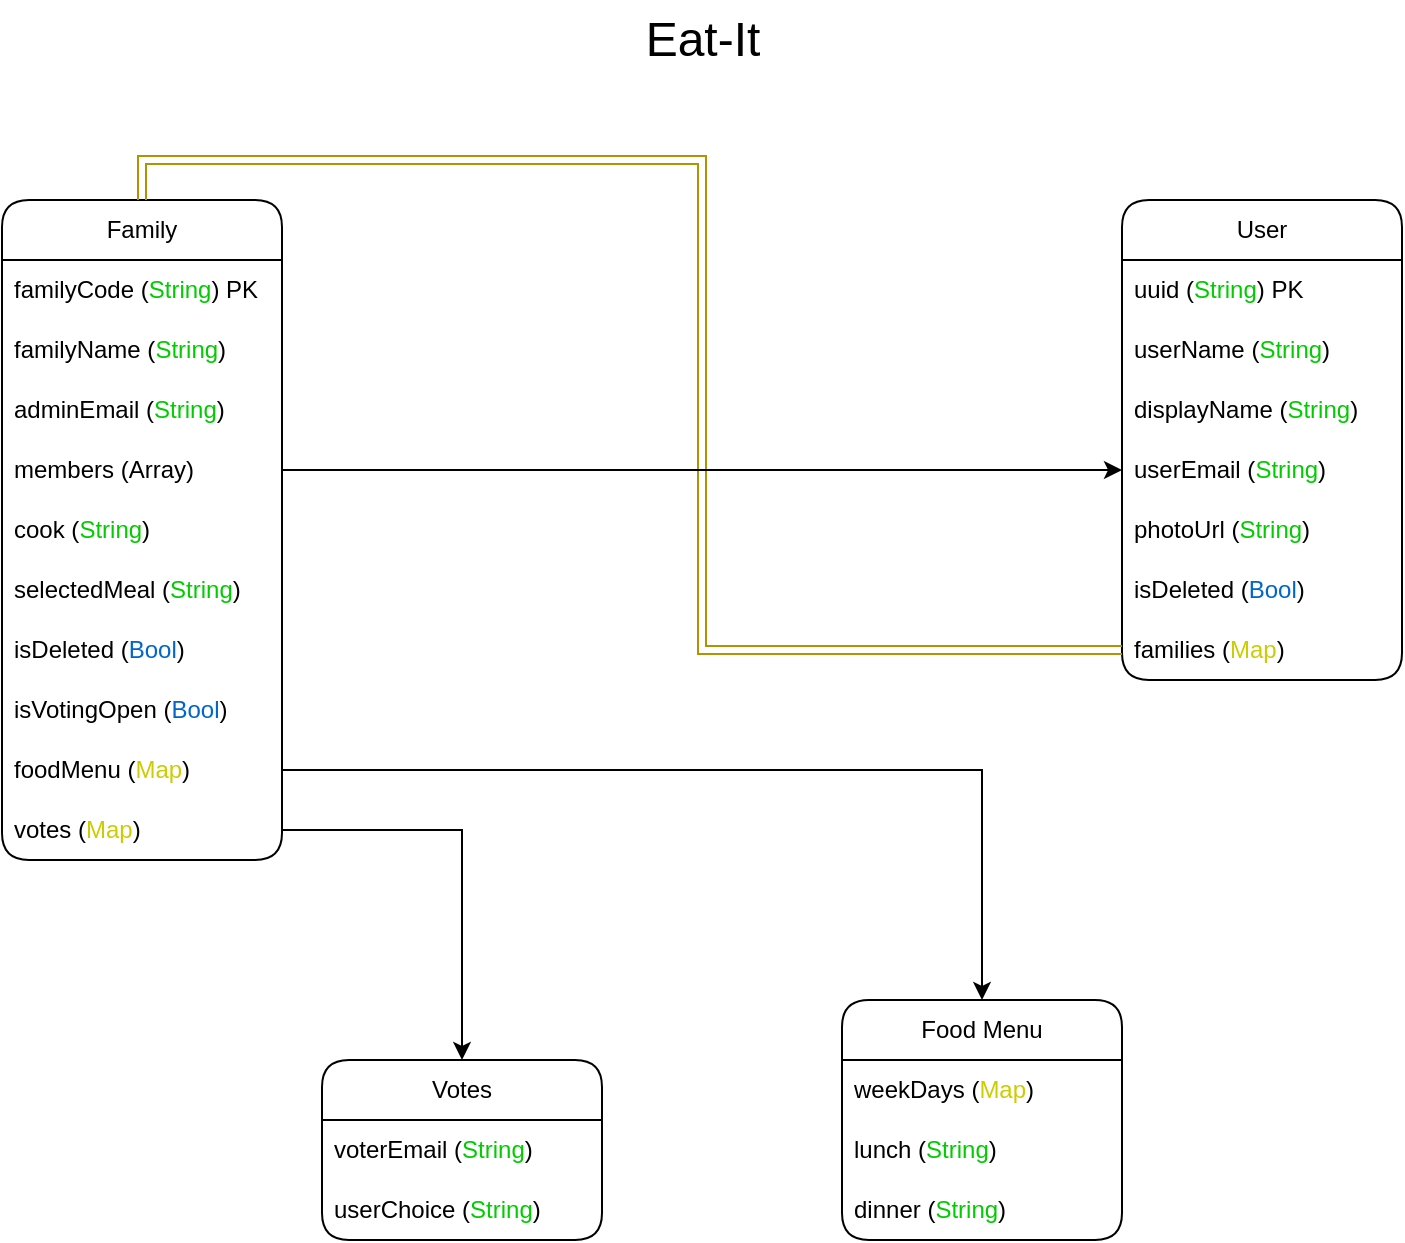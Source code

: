 <mxfile version="27.0.4">
  <diagram name="Page-1" id="nisfJ_IRKRcmMYR0opHX">
    <mxGraphModel dx="852" dy="542" grid="1" gridSize="10" guides="1" tooltips="1" connect="1" arrows="1" fold="1" page="1" pageScale="1" pageWidth="827" pageHeight="1169" math="0" shadow="0">
      <root>
        <mxCell id="0" />
        <mxCell id="1" parent="0" />
        <mxCell id="eIXQAmytU_GyOYRYdAGd-5" value="Family" style="swimlane;fontStyle=0;childLayout=stackLayout;horizontal=1;startSize=30;horizontalStack=0;resizeParent=1;resizeParentMax=0;resizeLast=0;collapsible=1;marginBottom=0;whiteSpace=wrap;html=1;rounded=1;" vertex="1" parent="1">
          <mxGeometry x="90" y="110" width="140" height="330" as="geometry" />
        </mxCell>
        <mxCell id="eIXQAmytU_GyOYRYdAGd-8" value="familyCode&amp;nbsp;(&lt;span style=&quot;caret-color: rgb(0, 204, 0); color: rgb(0, 204, 0);&quot;&gt;String&lt;/span&gt;) PK" style="text;strokeColor=none;fillColor=none;align=left;verticalAlign=middle;spacingLeft=4;spacingRight=4;overflow=hidden;points=[[0,0.5],[1,0.5]];portConstraint=eastwest;rotatable=0;whiteSpace=wrap;html=1;" vertex="1" parent="eIXQAmytU_GyOYRYdAGd-5">
          <mxGeometry y="30" width="140" height="30" as="geometry" />
        </mxCell>
        <mxCell id="eIXQAmytU_GyOYRYdAGd-6" value="familyName (&lt;span style=&quot;color: rgb(0, 204, 0);&quot;&gt;String&lt;/span&gt;)" style="text;strokeColor=none;fillColor=none;align=left;verticalAlign=middle;spacingLeft=4;spacingRight=4;overflow=hidden;points=[[0,0.5],[1,0.5]];portConstraint=eastwest;rotatable=0;whiteSpace=wrap;html=1;" vertex="1" parent="eIXQAmytU_GyOYRYdAGd-5">
          <mxGeometry y="60" width="140" height="30" as="geometry" />
        </mxCell>
        <mxCell id="eIXQAmytU_GyOYRYdAGd-7" value="adminEmail&amp;nbsp;(&lt;span style=&quot;caret-color: rgb(0, 204, 0); color: rgb(0, 204, 0);&quot;&gt;String&lt;/span&gt;)" style="text;strokeColor=none;fillColor=none;align=left;verticalAlign=middle;spacingLeft=4;spacingRight=4;overflow=hidden;points=[[0,0.5],[1,0.5]];portConstraint=eastwest;rotatable=0;whiteSpace=wrap;html=1;" vertex="1" parent="eIXQAmytU_GyOYRYdAGd-5">
          <mxGeometry y="90" width="140" height="30" as="geometry" />
        </mxCell>
        <mxCell id="eIXQAmytU_GyOYRYdAGd-9" value="members (Array)" style="text;strokeColor=none;fillColor=none;align=left;verticalAlign=middle;spacingLeft=4;spacingRight=4;overflow=hidden;points=[[0,0.5],[1,0.5]];portConstraint=eastwest;rotatable=0;whiteSpace=wrap;html=1;" vertex="1" parent="eIXQAmytU_GyOYRYdAGd-5">
          <mxGeometry y="120" width="140" height="30" as="geometry" />
        </mxCell>
        <mxCell id="eIXQAmytU_GyOYRYdAGd-10" value="cook&amp;nbsp;(&lt;span style=&quot;caret-color: rgb(0, 204, 0); color: rgb(0, 204, 0);&quot;&gt;String&lt;/span&gt;)" style="text;strokeColor=none;fillColor=none;align=left;verticalAlign=middle;spacingLeft=4;spacingRight=4;overflow=hidden;points=[[0,0.5],[1,0.5]];portConstraint=eastwest;rotatable=0;whiteSpace=wrap;html=1;" vertex="1" parent="eIXQAmytU_GyOYRYdAGd-5">
          <mxGeometry y="150" width="140" height="30" as="geometry" />
        </mxCell>
        <mxCell id="eIXQAmytU_GyOYRYdAGd-12" value="selectedMeal (&lt;span style=&quot;caret-color: rgb(0, 204, 0); color: rgb(0, 204, 0);&quot;&gt;String&lt;/span&gt;)" style="text;strokeColor=none;fillColor=none;align=left;verticalAlign=middle;spacingLeft=4;spacingRight=4;overflow=hidden;points=[[0,0.5],[1,0.5]];portConstraint=eastwest;rotatable=0;whiteSpace=wrap;html=1;" vertex="1" parent="eIXQAmytU_GyOYRYdAGd-5">
          <mxGeometry y="180" width="140" height="30" as="geometry" />
        </mxCell>
        <mxCell id="eIXQAmytU_GyOYRYdAGd-11" value="isDeleted (&lt;span style=&quot;color: rgb(0, 102, 204);&quot;&gt;Bool&lt;/span&gt;)" style="text;strokeColor=none;fillColor=none;align=left;verticalAlign=middle;spacingLeft=4;spacingRight=4;overflow=hidden;points=[[0,0.5],[1,0.5]];portConstraint=eastwest;rotatable=0;whiteSpace=wrap;html=1;" vertex="1" parent="eIXQAmytU_GyOYRYdAGd-5">
          <mxGeometry y="210" width="140" height="30" as="geometry" />
        </mxCell>
        <mxCell id="eIXQAmytU_GyOYRYdAGd-14" value="isVotingOpen (&lt;span style=&quot;color: rgb(0, 102, 204);&quot;&gt;Bool&lt;/span&gt;)" style="text;strokeColor=none;fillColor=none;align=left;verticalAlign=middle;spacingLeft=4;spacingRight=4;overflow=hidden;points=[[0,0.5],[1,0.5]];portConstraint=eastwest;rotatable=0;whiteSpace=wrap;html=1;" vertex="1" parent="eIXQAmytU_GyOYRYdAGd-5">
          <mxGeometry y="240" width="140" height="30" as="geometry" />
        </mxCell>
        <mxCell id="eIXQAmytU_GyOYRYdAGd-43" value="foodMenu&amp;nbsp;(&lt;span style=&quot;color: rgb(204, 204, 0);&quot;&gt;Map&lt;/span&gt;)" style="text;strokeColor=none;fillColor=none;align=left;verticalAlign=middle;spacingLeft=4;spacingRight=4;overflow=hidden;points=[[0,0.5],[1,0.5]];portConstraint=eastwest;rotatable=0;whiteSpace=wrap;html=1;" vertex="1" parent="eIXQAmytU_GyOYRYdAGd-5">
          <mxGeometry y="270" width="140" height="30" as="geometry" />
        </mxCell>
        <mxCell id="eIXQAmytU_GyOYRYdAGd-13" value="votes&amp;nbsp;(&lt;span style=&quot;color: rgb(204, 204, 0);&quot;&gt;Map&lt;/span&gt;)" style="text;strokeColor=none;fillColor=none;align=left;verticalAlign=middle;spacingLeft=4;spacingRight=4;overflow=hidden;points=[[0,0.5],[1,0.5]];portConstraint=eastwest;rotatable=0;whiteSpace=wrap;html=1;" vertex="1" parent="eIXQAmytU_GyOYRYdAGd-5">
          <mxGeometry y="300" width="140" height="30" as="geometry" />
        </mxCell>
        <mxCell id="eIXQAmytU_GyOYRYdAGd-15" value="User" style="swimlane;fontStyle=0;childLayout=stackLayout;horizontal=1;startSize=30;horizontalStack=0;resizeParent=1;resizeParentMax=0;resizeLast=0;collapsible=1;marginBottom=0;whiteSpace=wrap;html=1;rounded=1;" vertex="1" parent="1">
          <mxGeometry x="650" y="110" width="140" height="240" as="geometry">
            <mxRectangle x="650" y="110" width="70" height="30" as="alternateBounds" />
          </mxGeometry>
        </mxCell>
        <mxCell id="eIXQAmytU_GyOYRYdAGd-19" value="uuid (&lt;span style=&quot;caret-color: rgb(0, 204, 0); color: rgb(0, 204, 0);&quot;&gt;String&lt;/span&gt;) PK" style="text;strokeColor=none;fillColor=none;align=left;verticalAlign=middle;spacingLeft=4;spacingRight=4;overflow=hidden;points=[[0,0.5],[1,0.5]];portConstraint=eastwest;rotatable=0;whiteSpace=wrap;html=1;" vertex="1" parent="eIXQAmytU_GyOYRYdAGd-15">
          <mxGeometry y="30" width="140" height="30" as="geometry" />
        </mxCell>
        <mxCell id="eIXQAmytU_GyOYRYdAGd-16" value="userName (&lt;span style=&quot;caret-color: rgb(0, 204, 0); color: rgb(0, 204, 0);&quot;&gt;String&lt;/span&gt;)" style="text;strokeColor=none;fillColor=none;align=left;verticalAlign=middle;spacingLeft=4;spacingRight=4;overflow=hidden;points=[[0,0.5],[1,0.5]];portConstraint=eastwest;rotatable=0;whiteSpace=wrap;html=1;" vertex="1" parent="eIXQAmytU_GyOYRYdAGd-15">
          <mxGeometry y="60" width="140" height="30" as="geometry" />
        </mxCell>
        <mxCell id="eIXQAmytU_GyOYRYdAGd-18" value="displayName (&lt;span style=&quot;caret-color: rgb(0, 204, 0); color: rgb(0, 204, 0);&quot;&gt;String&lt;/span&gt;)" style="text;strokeColor=none;fillColor=none;align=left;verticalAlign=middle;spacingLeft=4;spacingRight=4;overflow=hidden;points=[[0,0.5],[1,0.5]];portConstraint=eastwest;rotatable=0;whiteSpace=wrap;html=1;" vertex="1" parent="eIXQAmytU_GyOYRYdAGd-15">
          <mxGeometry y="90" width="140" height="30" as="geometry" />
        </mxCell>
        <mxCell id="eIXQAmytU_GyOYRYdAGd-17" value="userEmail (&lt;span style=&quot;caret-color: rgb(0, 204, 0); color: rgb(0, 204, 0);&quot;&gt;String&lt;/span&gt;)" style="text;strokeColor=none;fillColor=none;align=left;verticalAlign=middle;spacingLeft=4;spacingRight=4;overflow=hidden;points=[[0,0.5],[1,0.5]];portConstraint=eastwest;rotatable=0;whiteSpace=wrap;html=1;" vertex="1" parent="eIXQAmytU_GyOYRYdAGd-15">
          <mxGeometry y="120" width="140" height="30" as="geometry" />
        </mxCell>
        <mxCell id="eIXQAmytU_GyOYRYdAGd-21" value="photoUrl (&lt;span style=&quot;caret-color: rgb(0, 204, 0); color: rgb(0, 204, 0);&quot;&gt;String&lt;/span&gt;)" style="text;strokeColor=none;fillColor=none;align=left;verticalAlign=middle;spacingLeft=4;spacingRight=4;overflow=hidden;points=[[0,0.5],[1,0.5]];portConstraint=eastwest;rotatable=0;whiteSpace=wrap;html=1;" vertex="1" parent="eIXQAmytU_GyOYRYdAGd-15">
          <mxGeometry y="150" width="140" height="30" as="geometry" />
        </mxCell>
        <mxCell id="eIXQAmytU_GyOYRYdAGd-44" value="isDeleted (&lt;span style=&quot;color: rgb(0, 102, 204);&quot;&gt;Bool&lt;/span&gt;)" style="text;strokeColor=none;fillColor=none;align=left;verticalAlign=middle;spacingLeft=4;spacingRight=4;overflow=hidden;points=[[0,0.5],[1,0.5]];portConstraint=eastwest;rotatable=0;whiteSpace=wrap;html=1;" vertex="1" parent="eIXQAmytU_GyOYRYdAGd-15">
          <mxGeometry y="180" width="140" height="30" as="geometry" />
        </mxCell>
        <mxCell id="eIXQAmytU_GyOYRYdAGd-20" value="families (&lt;span style=&quot;color: rgb(204, 204, 0);&quot;&gt;Map&lt;/span&gt;)" style="text;strokeColor=none;fillColor=none;align=left;verticalAlign=middle;spacingLeft=4;spacingRight=4;overflow=hidden;points=[[0,0.5],[1,0.5]];portConstraint=eastwest;rotatable=0;whiteSpace=wrap;html=1;" vertex="1" parent="eIXQAmytU_GyOYRYdAGd-15">
          <mxGeometry y="210" width="140" height="30" as="geometry" />
        </mxCell>
        <mxCell id="eIXQAmytU_GyOYRYdAGd-25" value="Votes" style="swimlane;fontStyle=0;childLayout=stackLayout;horizontal=1;startSize=30;horizontalStack=0;resizeParent=1;resizeParentMax=0;resizeLast=0;collapsible=1;marginBottom=0;whiteSpace=wrap;html=1;rounded=1;" vertex="1" parent="1">
          <mxGeometry x="250" y="540" width="140" height="90" as="geometry" />
        </mxCell>
        <mxCell id="eIXQAmytU_GyOYRYdAGd-26" value="voterEmail (&lt;span style=&quot;caret-color: rgb(0, 204, 0); color: rgb(0, 204, 0);&quot;&gt;String&lt;/span&gt;)" style="text;strokeColor=none;fillColor=none;align=left;verticalAlign=middle;spacingLeft=4;spacingRight=4;overflow=hidden;points=[[0,0.5],[1,0.5]];portConstraint=eastwest;rotatable=0;whiteSpace=wrap;html=1;" vertex="1" parent="eIXQAmytU_GyOYRYdAGd-25">
          <mxGeometry y="30" width="140" height="30" as="geometry" />
        </mxCell>
        <mxCell id="eIXQAmytU_GyOYRYdAGd-27" value="userChoice (&lt;span style=&quot;caret-color: rgb(0, 204, 0); color: rgb(0, 204, 0);&quot;&gt;String&lt;/span&gt;)" style="text;strokeColor=none;fillColor=none;align=left;verticalAlign=middle;spacingLeft=4;spacingRight=4;overflow=hidden;points=[[0,0.5],[1,0.5]];portConstraint=eastwest;rotatable=0;whiteSpace=wrap;html=1;" vertex="1" parent="eIXQAmytU_GyOYRYdAGd-25">
          <mxGeometry y="60" width="140" height="30" as="geometry" />
        </mxCell>
        <mxCell id="eIXQAmytU_GyOYRYdAGd-29" value="Food Menu" style="swimlane;fontStyle=0;childLayout=stackLayout;horizontal=1;startSize=30;horizontalStack=0;resizeParent=1;resizeParentMax=0;resizeLast=0;collapsible=1;marginBottom=0;whiteSpace=wrap;html=1;rounded=1;" vertex="1" parent="1">
          <mxGeometry x="510" y="510" width="140" height="120" as="geometry" />
        </mxCell>
        <mxCell id="eIXQAmytU_GyOYRYdAGd-30" value="weekDays&amp;nbsp;(&lt;span style=&quot;color: rgb(204, 204, 0);&quot;&gt;Map&lt;/span&gt;)" style="text;strokeColor=none;fillColor=none;align=left;verticalAlign=middle;spacingLeft=4;spacingRight=4;overflow=hidden;points=[[0,0.5],[1,0.5]];portConstraint=eastwest;rotatable=0;whiteSpace=wrap;html=1;" vertex="1" parent="eIXQAmytU_GyOYRYdAGd-29">
          <mxGeometry y="30" width="140" height="30" as="geometry" />
        </mxCell>
        <mxCell id="eIXQAmytU_GyOYRYdAGd-31" value="lunch (&lt;span style=&quot;caret-color: rgb(0, 204, 0); color: rgb(0, 204, 0);&quot;&gt;String&lt;/span&gt;)" style="text;strokeColor=none;fillColor=none;align=left;verticalAlign=middle;spacingLeft=4;spacingRight=4;overflow=hidden;points=[[0,0.5],[1,0.5]];portConstraint=eastwest;rotatable=0;whiteSpace=wrap;html=1;" vertex="1" parent="eIXQAmytU_GyOYRYdAGd-29">
          <mxGeometry y="60" width="140" height="30" as="geometry" />
        </mxCell>
        <mxCell id="eIXQAmytU_GyOYRYdAGd-32" value="dinner (&lt;span style=&quot;caret-color: rgb(0, 204, 0); color: rgb(0, 204, 0);&quot;&gt;String&lt;/span&gt;)" style="text;strokeColor=none;fillColor=none;align=left;verticalAlign=middle;spacingLeft=4;spacingRight=4;overflow=hidden;points=[[0,0.5],[1,0.5]];portConstraint=eastwest;rotatable=0;whiteSpace=wrap;html=1;" vertex="1" parent="eIXQAmytU_GyOYRYdAGd-29">
          <mxGeometry y="90" width="140" height="30" as="geometry" />
        </mxCell>
        <mxCell id="eIXQAmytU_GyOYRYdAGd-47" style="edgeStyle=orthogonalEdgeStyle;rounded=0;orthogonalLoop=1;jettySize=auto;html=1;exitX=1;exitY=0.5;exitDx=0;exitDy=0;entryX=0.5;entryY=0;entryDx=0;entryDy=0;" edge="1" parent="1" source="eIXQAmytU_GyOYRYdAGd-43" target="eIXQAmytU_GyOYRYdAGd-29">
          <mxGeometry relative="1" as="geometry" />
        </mxCell>
        <mxCell id="eIXQAmytU_GyOYRYdAGd-48" style="edgeStyle=orthogonalEdgeStyle;rounded=0;orthogonalLoop=1;jettySize=auto;html=1;exitX=1;exitY=0.5;exitDx=0;exitDy=0;entryX=0.5;entryY=0;entryDx=0;entryDy=0;" edge="1" parent="1" source="eIXQAmytU_GyOYRYdAGd-13" target="eIXQAmytU_GyOYRYdAGd-25">
          <mxGeometry relative="1" as="geometry" />
        </mxCell>
        <mxCell id="eIXQAmytU_GyOYRYdAGd-49" style="rounded=0;orthogonalLoop=1;jettySize=auto;html=1;exitX=0;exitY=0.5;exitDx=0;exitDy=0;entryX=0.5;entryY=0;entryDx=0;entryDy=0;fillColor=#e3c800;strokeColor=#B09500;edgeStyle=orthogonalEdgeStyle;shape=link;" edge="1" parent="1" source="eIXQAmytU_GyOYRYdAGd-20" target="eIXQAmytU_GyOYRYdAGd-5">
          <mxGeometry relative="1" as="geometry" />
        </mxCell>
        <mxCell id="eIXQAmytU_GyOYRYdAGd-50" style="edgeStyle=orthogonalEdgeStyle;rounded=0;orthogonalLoop=1;jettySize=auto;html=1;exitX=1;exitY=0.5;exitDx=0;exitDy=0;entryX=0;entryY=0.5;entryDx=0;entryDy=0;" edge="1" parent="1" source="eIXQAmytU_GyOYRYdAGd-9" target="eIXQAmytU_GyOYRYdAGd-17">
          <mxGeometry relative="1" as="geometry" />
        </mxCell>
        <mxCell id="eIXQAmytU_GyOYRYdAGd-51" value="&lt;font style=&quot;font-size: 24px;&quot;&gt;Eat-It&lt;/font&gt;" style="text;html=1;align=center;verticalAlign=middle;resizable=0;points=[];autosize=1;strokeColor=none;fillColor=none;" vertex="1" parent="1">
          <mxGeometry x="400" y="10" width="80" height="40" as="geometry" />
        </mxCell>
      </root>
    </mxGraphModel>
  </diagram>
</mxfile>
